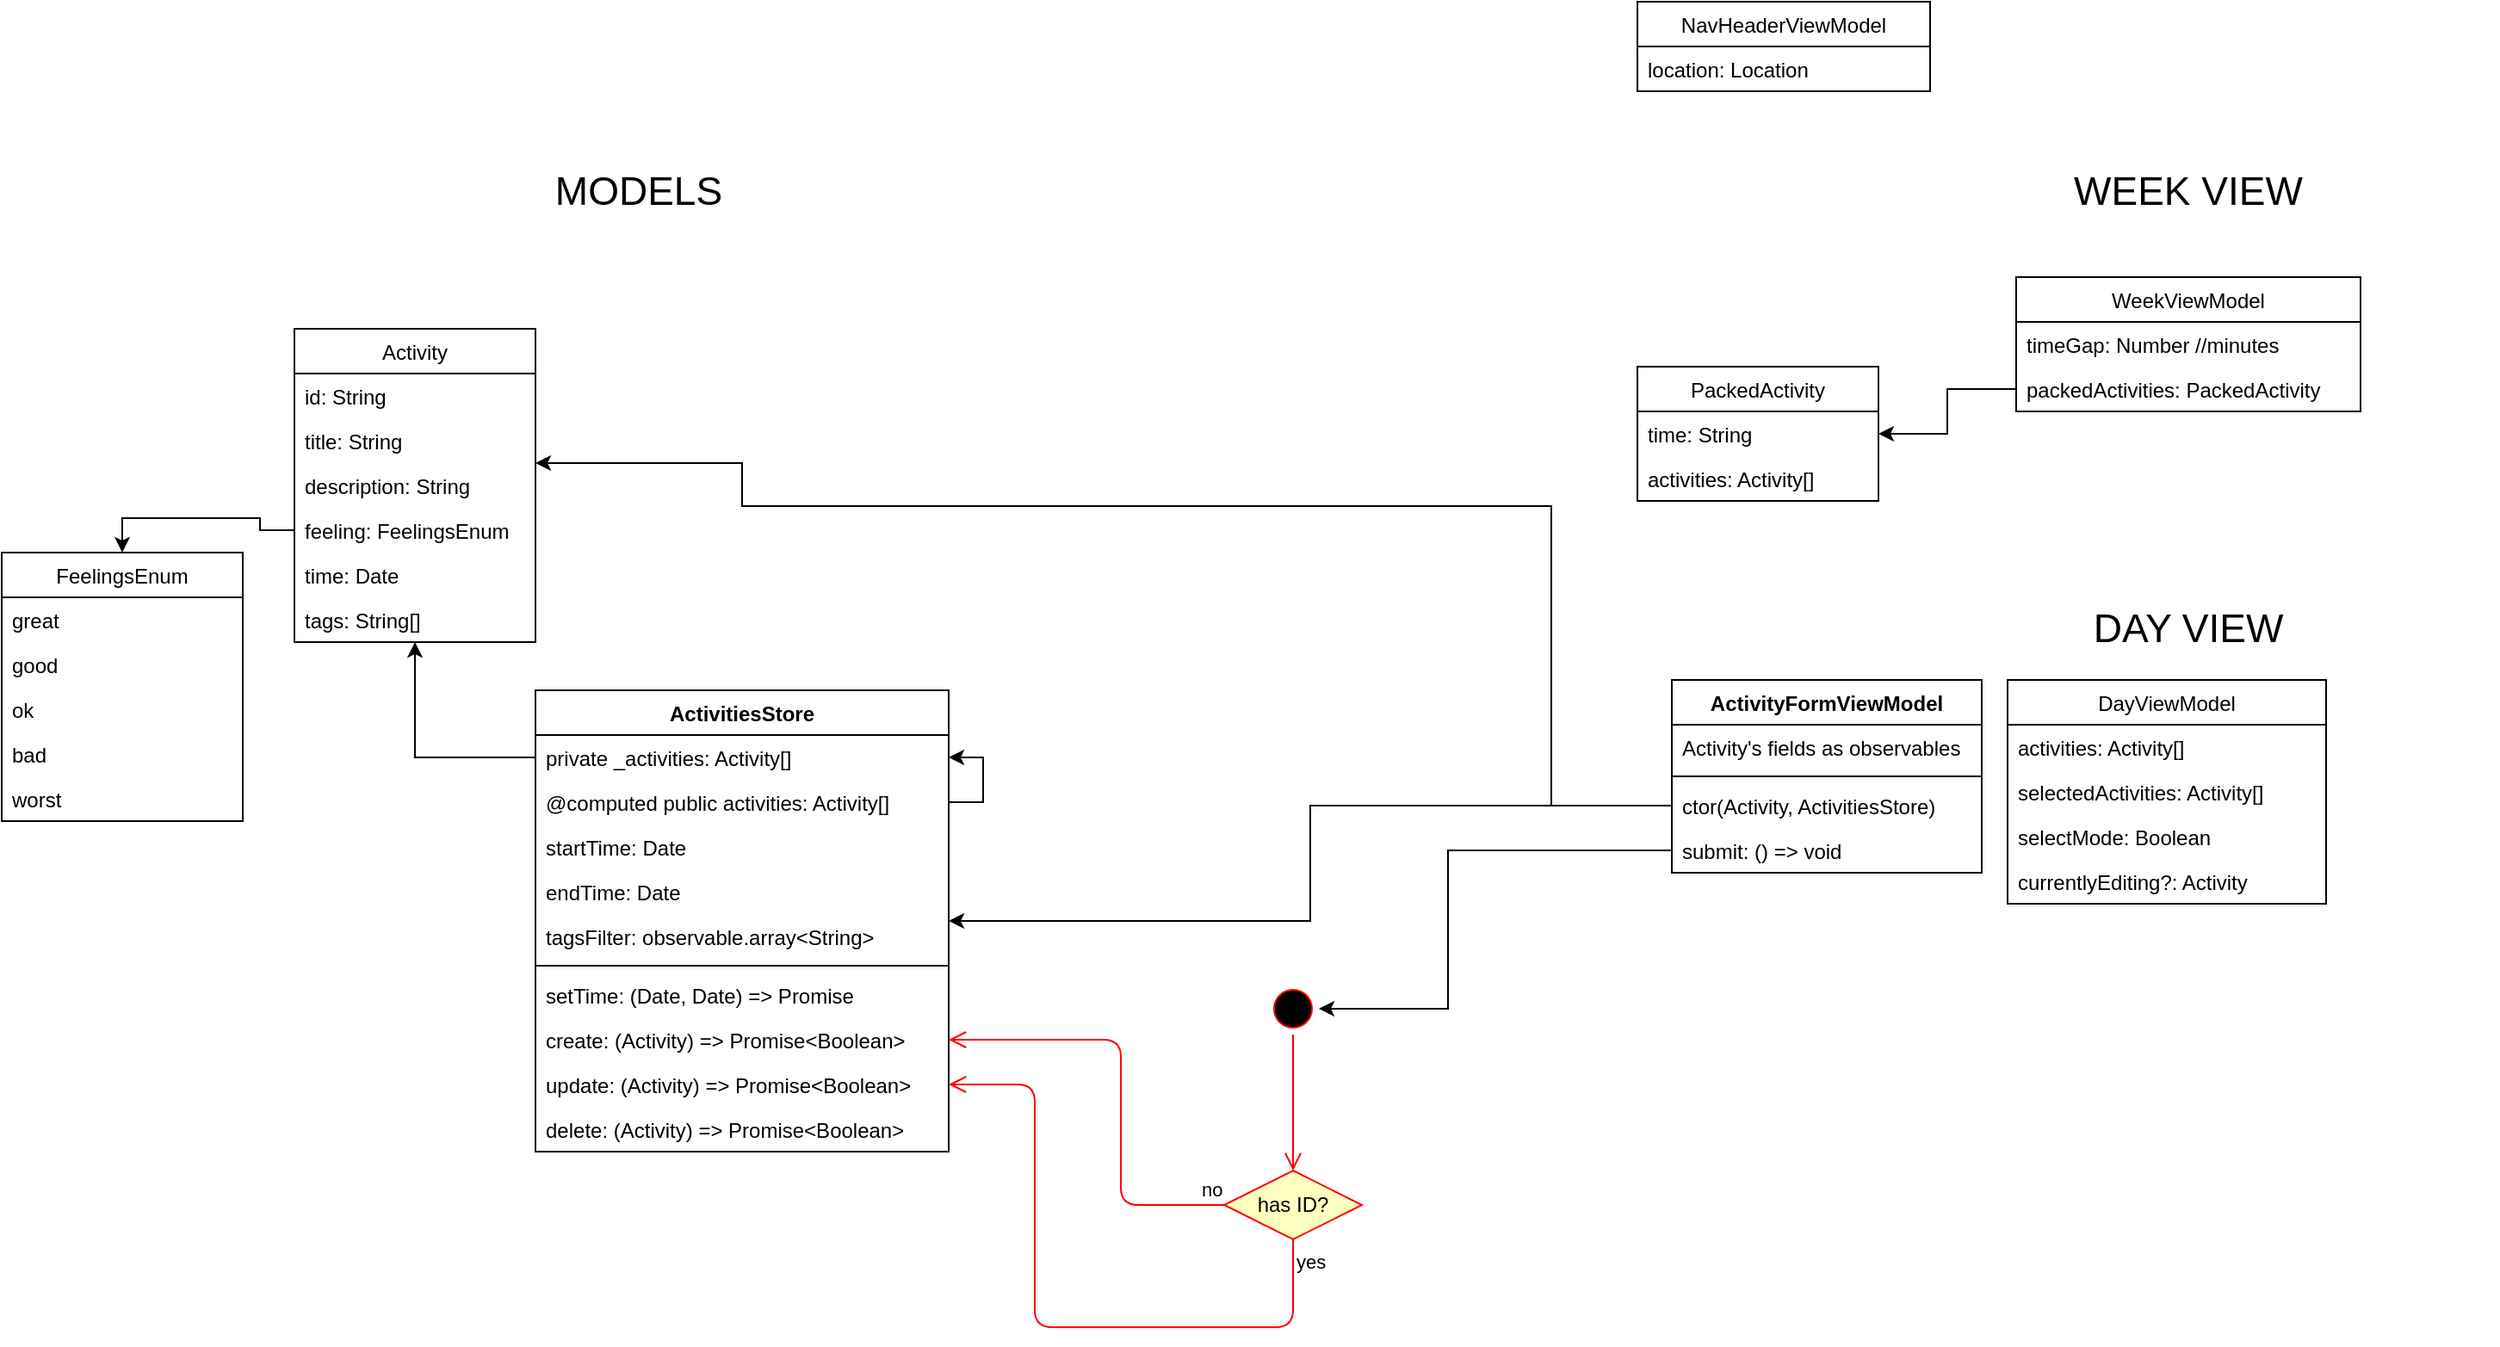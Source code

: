 <mxfile version="14.6.13" type="device"><diagram id="OKBLkfgxcP-Qym9tp_dg" name="Page-1"><mxGraphModel dx="1422" dy="822" grid="1" gridSize="10" guides="1" tooltips="1" connect="1" arrows="1" fold="1" page="0" pageScale="1" pageWidth="850" pageHeight="1100" math="0" shadow="0"><root><mxCell id="0"/><mxCell id="1" parent="0"/><mxCell id="e7hnFMD3HLCHOGBJuJfQ-1" value="Activity" style="swimlane;fontStyle=0;childLayout=stackLayout;horizontal=1;startSize=26;fillColor=none;horizontalStack=0;resizeParent=1;resizeParentMax=0;resizeLast=0;collapsible=1;marginBottom=0;" parent="1" vertex="1"><mxGeometry x="420" y="190" width="140" height="182" as="geometry"/></mxCell><mxCell id="bS4IgNlnP1G4wqwHxw_F-26" value="id: String" style="text;strokeColor=none;fillColor=none;align=left;verticalAlign=top;spacingLeft=4;spacingRight=4;overflow=hidden;rotatable=0;points=[[0,0.5],[1,0.5]];portConstraint=eastwest;" parent="e7hnFMD3HLCHOGBJuJfQ-1" vertex="1"><mxGeometry y="26" width="140" height="26" as="geometry"/></mxCell><mxCell id="e7hnFMD3HLCHOGBJuJfQ-2" value="title: String" style="text;strokeColor=none;fillColor=none;align=left;verticalAlign=top;spacingLeft=4;spacingRight=4;overflow=hidden;rotatable=0;points=[[0,0.5],[1,0.5]];portConstraint=eastwest;" parent="e7hnFMD3HLCHOGBJuJfQ-1" vertex="1"><mxGeometry y="52" width="140" height="26" as="geometry"/></mxCell><mxCell id="e7hnFMD3HLCHOGBJuJfQ-3" value="description: String" style="text;strokeColor=none;fillColor=none;align=left;verticalAlign=top;spacingLeft=4;spacingRight=4;overflow=hidden;rotatable=0;points=[[0,0.5],[1,0.5]];portConstraint=eastwest;" parent="e7hnFMD3HLCHOGBJuJfQ-1" vertex="1"><mxGeometry y="78" width="140" height="26" as="geometry"/></mxCell><mxCell id="e7hnFMD3HLCHOGBJuJfQ-4" value="feeling: FeelingsEnum" style="text;strokeColor=none;fillColor=none;align=left;verticalAlign=top;spacingLeft=4;spacingRight=4;overflow=hidden;rotatable=0;points=[[0,0.5],[1,0.5]];portConstraint=eastwest;" parent="e7hnFMD3HLCHOGBJuJfQ-1" vertex="1"><mxGeometry y="104" width="140" height="26" as="geometry"/></mxCell><mxCell id="e7hnFMD3HLCHOGBJuJfQ-5" value="time: Date" style="text;strokeColor=none;fillColor=none;align=left;verticalAlign=top;spacingLeft=4;spacingRight=4;overflow=hidden;rotatable=0;points=[[0,0.5],[1,0.5]];portConstraint=eastwest;" parent="e7hnFMD3HLCHOGBJuJfQ-1" vertex="1"><mxGeometry y="130" width="140" height="26" as="geometry"/></mxCell><mxCell id="2" value="tags: String[]" style="text;strokeColor=none;fillColor=none;align=left;verticalAlign=top;spacingLeft=4;spacingRight=4;overflow=hidden;rotatable=0;points=[[0,0.5],[1,0.5]];portConstraint=eastwest;" parent="e7hnFMD3HLCHOGBJuJfQ-1" vertex="1"><mxGeometry y="156" width="140" height="26" as="geometry"/></mxCell><mxCell id="e7hnFMD3HLCHOGBJuJfQ-6" value="FeelingsEnum" style="swimlane;fontStyle=0;childLayout=stackLayout;horizontal=1;startSize=26;fillColor=none;horizontalStack=0;resizeParent=1;resizeParentMax=0;resizeLast=0;collapsible=1;marginBottom=0;" parent="1" vertex="1"><mxGeometry x="250" y="320" width="140" height="156" as="geometry"/></mxCell><mxCell id="e7hnFMD3HLCHOGBJuJfQ-7" value="great" style="text;strokeColor=none;fillColor=none;align=left;verticalAlign=top;spacingLeft=4;spacingRight=4;overflow=hidden;rotatable=0;points=[[0,0.5],[1,0.5]];portConstraint=eastwest;" parent="e7hnFMD3HLCHOGBJuJfQ-6" vertex="1"><mxGeometry y="26" width="140" height="26" as="geometry"/></mxCell><mxCell id="e7hnFMD3HLCHOGBJuJfQ-8" value="good" style="text;strokeColor=none;fillColor=none;align=left;verticalAlign=top;spacingLeft=4;spacingRight=4;overflow=hidden;rotatable=0;points=[[0,0.5],[1,0.5]];portConstraint=eastwest;" parent="e7hnFMD3HLCHOGBJuJfQ-6" vertex="1"><mxGeometry y="52" width="140" height="26" as="geometry"/></mxCell><mxCell id="e7hnFMD3HLCHOGBJuJfQ-9" value="ok" style="text;strokeColor=none;fillColor=none;align=left;verticalAlign=top;spacingLeft=4;spacingRight=4;overflow=hidden;rotatable=0;points=[[0,0.5],[1,0.5]];portConstraint=eastwest;" parent="e7hnFMD3HLCHOGBJuJfQ-6" vertex="1"><mxGeometry y="78" width="140" height="26" as="geometry"/></mxCell><mxCell id="e7hnFMD3HLCHOGBJuJfQ-10" value="bad" style="text;strokeColor=none;fillColor=none;align=left;verticalAlign=top;spacingLeft=4;spacingRight=4;overflow=hidden;rotatable=0;points=[[0,0.5],[1,0.5]];portConstraint=eastwest;" parent="e7hnFMD3HLCHOGBJuJfQ-6" vertex="1"><mxGeometry y="104" width="140" height="26" as="geometry"/></mxCell><mxCell id="e7hnFMD3HLCHOGBJuJfQ-11" value="worst" style="text;strokeColor=none;fillColor=none;align=left;verticalAlign=top;spacingLeft=4;spacingRight=4;overflow=hidden;rotatable=0;points=[[0,0.5],[1,0.5]];portConstraint=eastwest;" parent="e7hnFMD3HLCHOGBJuJfQ-6" vertex="1"><mxGeometry y="130" width="140" height="26" as="geometry"/></mxCell><mxCell id="e7hnFMD3HLCHOGBJuJfQ-12" style="edgeStyle=orthogonalEdgeStyle;rounded=0;orthogonalLoop=1;jettySize=auto;html=1;entryX=0.5;entryY=0;entryDx=0;entryDy=0;" parent="1" source="e7hnFMD3HLCHOGBJuJfQ-4" target="e7hnFMD3HLCHOGBJuJfQ-6" edge="1"><mxGeometry relative="1" as="geometry"/></mxCell><mxCell id="bS4IgNlnP1G4wqwHxw_F-2" value="ActivitiesStore" style="swimlane;fontStyle=1;align=center;verticalAlign=top;childLayout=stackLayout;horizontal=1;startSize=26;horizontalStack=0;resizeParent=1;resizeParentMax=0;resizeLast=0;collapsible=1;marginBottom=0;" parent="1" vertex="1"><mxGeometry x="560" y="400" width="240" height="268" as="geometry"/></mxCell><mxCell id="bS4IgNlnP1G4wqwHxw_F-3" value="private _activities: Activity[]" style="text;strokeColor=none;fillColor=none;align=left;verticalAlign=top;spacingLeft=4;spacingRight=4;overflow=hidden;rotatable=0;points=[[0,0.5],[1,0.5]];portConstraint=eastwest;" parent="bS4IgNlnP1G4wqwHxw_F-2" vertex="1"><mxGeometry y="26" width="240" height="26" as="geometry"/></mxCell><mxCell id="bS4IgNlnP1G4wqwHxw_F-16" style="edgeStyle=orthogonalEdgeStyle;rounded=0;orthogonalLoop=1;jettySize=auto;html=1;entryX=1;entryY=0.5;entryDx=0;entryDy=0;" parent="bS4IgNlnP1G4wqwHxw_F-2" source="bS4IgNlnP1G4wqwHxw_F-11" target="bS4IgNlnP1G4wqwHxw_F-3" edge="1"><mxGeometry relative="1" as="geometry"><Array as="points"><mxPoint x="260" y="65"/><mxPoint x="260" y="39"/></Array></mxGeometry></mxCell><mxCell id="bS4IgNlnP1G4wqwHxw_F-11" value="@computed public activities: Activity[]" style="text;strokeColor=none;fillColor=none;align=left;verticalAlign=top;spacingLeft=4;spacingRight=4;overflow=hidden;rotatable=0;points=[[0,0.5],[1,0.5]];portConstraint=eastwest;" parent="bS4IgNlnP1G4wqwHxw_F-2" vertex="1"><mxGeometry y="52" width="240" height="26" as="geometry"/></mxCell><mxCell id="bS4IgNlnP1G4wqwHxw_F-6" value="startTime: Date" style="text;strokeColor=none;fillColor=none;align=left;verticalAlign=top;spacingLeft=4;spacingRight=4;overflow=hidden;rotatable=0;points=[[0,0.5],[1,0.5]];portConstraint=eastwest;" parent="bS4IgNlnP1G4wqwHxw_F-2" vertex="1"><mxGeometry y="78" width="240" height="26" as="geometry"/></mxCell><mxCell id="bS4IgNlnP1G4wqwHxw_F-7" value="endTime: Date" style="text;strokeColor=none;fillColor=none;align=left;verticalAlign=top;spacingLeft=4;spacingRight=4;overflow=hidden;rotatable=0;points=[[0,0.5],[1,0.5]];portConstraint=eastwest;" parent="bS4IgNlnP1G4wqwHxw_F-2" vertex="1"><mxGeometry y="104" width="240" height="26" as="geometry"/></mxCell><mxCell id="bS4IgNlnP1G4wqwHxw_F-8" value="tagsFilter: observable.array&lt;String&gt;" style="text;strokeColor=none;fillColor=none;align=left;verticalAlign=top;spacingLeft=4;spacingRight=4;overflow=hidden;rotatable=0;points=[[0,0.5],[1,0.5]];portConstraint=eastwest;" parent="bS4IgNlnP1G4wqwHxw_F-2" vertex="1"><mxGeometry y="130" width="240" height="26" as="geometry"/></mxCell><mxCell id="bS4IgNlnP1G4wqwHxw_F-4" value="" style="line;strokeWidth=1;fillColor=none;align=left;verticalAlign=middle;spacingTop=-1;spacingLeft=3;spacingRight=3;rotatable=0;labelPosition=right;points=[];portConstraint=eastwest;" parent="bS4IgNlnP1G4wqwHxw_F-2" vertex="1"><mxGeometry y="156" width="240" height="8" as="geometry"/></mxCell><mxCell id="bS4IgNlnP1G4wqwHxw_F-5" value="setTime: (Date, Date) =&gt; Promise" style="text;strokeColor=none;fillColor=none;align=left;verticalAlign=top;spacingLeft=4;spacingRight=4;overflow=hidden;rotatable=0;points=[[0,0.5],[1,0.5]];portConstraint=eastwest;" parent="bS4IgNlnP1G4wqwHxw_F-2" vertex="1"><mxGeometry y="164" width="240" height="26" as="geometry"/></mxCell><mxCell id="bS4IgNlnP1G4wqwHxw_F-21" value="create: (Activity) =&gt; Promise&lt;Boolean&gt;" style="text;strokeColor=none;fillColor=none;align=left;verticalAlign=top;spacingLeft=4;spacingRight=4;overflow=hidden;rotatable=0;points=[[0,0.5],[1,0.5]];portConstraint=eastwest;" parent="bS4IgNlnP1G4wqwHxw_F-2" vertex="1"><mxGeometry y="190" width="240" height="26" as="geometry"/></mxCell><mxCell id="bS4IgNlnP1G4wqwHxw_F-22" value="update: (Activity) =&gt; Promise&lt;Boolean&gt;" style="text;strokeColor=none;fillColor=none;align=left;verticalAlign=top;spacingLeft=4;spacingRight=4;overflow=hidden;rotatable=0;points=[[0,0.5],[1,0.5]];portConstraint=eastwest;" parent="bS4IgNlnP1G4wqwHxw_F-2" vertex="1"><mxGeometry y="216" width="240" height="26" as="geometry"/></mxCell><mxCell id="bS4IgNlnP1G4wqwHxw_F-23" value="delete: (Activity) =&gt; Promise&lt;Boolean&gt;" style="text;strokeColor=none;fillColor=none;align=left;verticalAlign=top;spacingLeft=4;spacingRight=4;overflow=hidden;rotatable=0;points=[[0,0.5],[1,0.5]];portConstraint=eastwest;" parent="bS4IgNlnP1G4wqwHxw_F-2" vertex="1"><mxGeometry y="242" width="240" height="26" as="geometry"/></mxCell><mxCell id="bS4IgNlnP1G4wqwHxw_F-12" style="edgeStyle=orthogonalEdgeStyle;rounded=0;orthogonalLoop=1;jettySize=auto;html=1;" parent="1" source="bS4IgNlnP1G4wqwHxw_F-3" target="e7hnFMD3HLCHOGBJuJfQ-1" edge="1"><mxGeometry relative="1" as="geometry"/></mxCell><mxCell id="bS4IgNlnP1G4wqwHxw_F-17" value="ActivityFormViewModel" style="swimlane;fontStyle=1;align=center;verticalAlign=top;childLayout=stackLayout;horizontal=1;startSize=26;horizontalStack=0;resizeParent=1;resizeParentMax=0;resizeLast=0;collapsible=1;marginBottom=0;" parent="1" vertex="1"><mxGeometry x="1220" y="394" width="180" height="112" as="geometry"/></mxCell><mxCell id="bS4IgNlnP1G4wqwHxw_F-18" value="Activity's fields as observables" style="text;strokeColor=none;fillColor=none;align=left;verticalAlign=top;spacingLeft=4;spacingRight=4;overflow=hidden;rotatable=0;points=[[0,0.5],[1,0.5]];portConstraint=eastwest;" parent="bS4IgNlnP1G4wqwHxw_F-17" vertex="1"><mxGeometry y="26" width="180" height="26" as="geometry"/></mxCell><mxCell id="bS4IgNlnP1G4wqwHxw_F-19" value="" style="line;strokeWidth=1;fillColor=none;align=left;verticalAlign=middle;spacingTop=-1;spacingLeft=3;spacingRight=3;rotatable=0;labelPosition=right;points=[];portConstraint=eastwest;" parent="bS4IgNlnP1G4wqwHxw_F-17" vertex="1"><mxGeometry y="52" width="180" height="8" as="geometry"/></mxCell><mxCell id="bS4IgNlnP1G4wqwHxw_F-20" value="ctor(Activity, ActivitiesStore)" style="text;strokeColor=none;fillColor=none;align=left;verticalAlign=top;spacingLeft=4;spacingRight=4;overflow=hidden;rotatable=0;points=[[0,0.5],[1,0.5]];portConstraint=eastwest;" parent="bS4IgNlnP1G4wqwHxw_F-17" vertex="1"><mxGeometry y="60" width="180" height="26" as="geometry"/></mxCell><mxCell id="bS4IgNlnP1G4wqwHxw_F-27" value="submit: () =&gt; void" style="text;strokeColor=none;fillColor=none;align=left;verticalAlign=top;spacingLeft=4;spacingRight=4;overflow=hidden;rotatable=0;points=[[0,0.5],[1,0.5]];portConstraint=eastwest;" parent="bS4IgNlnP1G4wqwHxw_F-17" vertex="1"><mxGeometry y="86" width="180" height="26" as="geometry"/></mxCell><mxCell id="bS4IgNlnP1G4wqwHxw_F-24" style="edgeStyle=orthogonalEdgeStyle;rounded=0;orthogonalLoop=1;jettySize=auto;html=1;" parent="1" source="bS4IgNlnP1G4wqwHxw_F-20" target="e7hnFMD3HLCHOGBJuJfQ-1" edge="1"><mxGeometry relative="1" as="geometry"><Array as="points"><mxPoint x="1150" y="467"/><mxPoint x="1150" y="293"/><mxPoint x="680" y="293"/><mxPoint x="680" y="268"/></Array></mxGeometry></mxCell><mxCell id="bS4IgNlnP1G4wqwHxw_F-25" style="edgeStyle=orthogonalEdgeStyle;rounded=0;orthogonalLoop=1;jettySize=auto;html=1;" parent="1" source="bS4IgNlnP1G4wqwHxw_F-20" target="bS4IgNlnP1G4wqwHxw_F-2" edge="1"><mxGeometry relative="1" as="geometry"/></mxCell><mxCell id="bS4IgNlnP1G4wqwHxw_F-28" value="" style="ellipse;html=1;shape=startState;fillColor=#000000;strokeColor=#ff0000;" parent="1" vertex="1"><mxGeometry x="985" y="570" width="30" height="30" as="geometry"/></mxCell><mxCell id="bS4IgNlnP1G4wqwHxw_F-29" value="" style="edgeStyle=orthogonalEdgeStyle;html=1;verticalAlign=bottom;endArrow=open;endSize=8;strokeColor=#ff0000;" parent="1" source="bS4IgNlnP1G4wqwHxw_F-28" target="bS4IgNlnP1G4wqwHxw_F-31" edge="1"><mxGeometry relative="1" as="geometry"><mxPoint x="995" y="410" as="targetPoint"/></mxGeometry></mxCell><mxCell id="bS4IgNlnP1G4wqwHxw_F-30" style="edgeStyle=orthogonalEdgeStyle;rounded=0;orthogonalLoop=1;jettySize=auto;html=1;" parent="1" source="bS4IgNlnP1G4wqwHxw_F-27" target="bS4IgNlnP1G4wqwHxw_F-28" edge="1"><mxGeometry relative="1" as="geometry"><Array as="points"><mxPoint x="1090" y="493"/><mxPoint x="1090" y="585"/></Array></mxGeometry></mxCell><mxCell id="bS4IgNlnP1G4wqwHxw_F-31" value="&lt;font color=&quot;#050505&quot;&gt;has ID?&lt;/font&gt;" style="rhombus;whiteSpace=wrap;html=1;fillColor=#ffffc0;strokeColor=#ff0000;" parent="1" vertex="1"><mxGeometry x="960" y="679" width="80" height="40" as="geometry"/></mxCell><mxCell id="bS4IgNlnP1G4wqwHxw_F-32" value="no" style="edgeStyle=orthogonalEdgeStyle;html=1;align=left;verticalAlign=bottom;endArrow=open;endSize=8;strokeColor=#ff0000;entryX=1;entryY=0.5;entryDx=0;entryDy=0;" parent="1" source="bS4IgNlnP1G4wqwHxw_F-31" target="bS4IgNlnP1G4wqwHxw_F-21" edge="1"><mxGeometry x="-0.881" relative="1" as="geometry"><mxPoint x="1140" y="433" as="targetPoint"/><Array as="points"><mxPoint x="900" y="699"/><mxPoint x="900" y="603"/></Array><mxPoint as="offset"/></mxGeometry></mxCell><mxCell id="bS4IgNlnP1G4wqwHxw_F-33" value="yes" style="edgeStyle=orthogonalEdgeStyle;html=1;align=left;verticalAlign=top;endArrow=open;endSize=8;strokeColor=#ff0000;entryX=1;entryY=0.5;entryDx=0;entryDy=0;" parent="1" source="bS4IgNlnP1G4wqwHxw_F-31" target="bS4IgNlnP1G4wqwHxw_F-22" edge="1"><mxGeometry x="-1" relative="1" as="geometry"><mxPoint x="1000" y="513" as="targetPoint"/><Array as="points"><mxPoint x="1000" y="770"/><mxPoint x="850" y="770"/><mxPoint x="850" y="629"/></Array></mxGeometry></mxCell><mxCell id="qW67QM8TRaFx0eCYanG_-2" value="&lt;font style=&quot;font-size: 23px&quot;&gt;MODELS&lt;/font&gt;" style="text;html=1;strokeColor=none;fillColor=none;align=center;verticalAlign=middle;whiteSpace=wrap;rounded=0;" parent="1" vertex="1"><mxGeometry x="440" y="80" width="360" height="60" as="geometry"/></mxCell><mxCell id="qW67QM8TRaFx0eCYanG_-4" value="&lt;font style=&quot;font-size: 23px&quot;&gt;WEEK VIEW&lt;/font&gt;" style="text;html=1;strokeColor=none;fillColor=none;align=center;verticalAlign=middle;whiteSpace=wrap;rounded=0;" parent="1" vertex="1"><mxGeometry x="1340" y="80" width="360" height="60" as="geometry"/></mxCell><mxCell id="qW67QM8TRaFx0eCYanG_-9" value="WeekViewModel" style="swimlane;fontStyle=0;childLayout=stackLayout;horizontal=1;startSize=26;fillColor=none;horizontalStack=0;resizeParent=1;resizeParentMax=0;resizeLast=0;collapsible=1;marginBottom=0;" parent="1" vertex="1"><mxGeometry x="1420" y="160" width="200" height="78" as="geometry"/></mxCell><mxCell id="qW67QM8TRaFx0eCYanG_-10" value="timeGap: Number //minutes" style="text;strokeColor=none;fillColor=none;align=left;verticalAlign=top;spacingLeft=4;spacingRight=4;overflow=hidden;rotatable=0;points=[[0,0.5],[1,0.5]];portConstraint=eastwest;" parent="qW67QM8TRaFx0eCYanG_-9" vertex="1"><mxGeometry y="26" width="200" height="26" as="geometry"/></mxCell><mxCell id="qW67QM8TRaFx0eCYanG_-11" value="packedActivities: PackedActivity" style="text;strokeColor=none;fillColor=none;align=left;verticalAlign=top;spacingLeft=4;spacingRight=4;overflow=hidden;rotatable=0;points=[[0,0.5],[1,0.5]];portConstraint=eastwest;" parent="qW67QM8TRaFx0eCYanG_-9" vertex="1"><mxGeometry y="52" width="200" height="26" as="geometry"/></mxCell><mxCell id="qW67QM8TRaFx0eCYanG_-13" value="PackedActivity" style="swimlane;fontStyle=0;childLayout=stackLayout;horizontal=1;startSize=26;fillColor=none;horizontalStack=0;resizeParent=1;resizeParentMax=0;resizeLast=0;collapsible=1;marginBottom=0;" parent="1" vertex="1"><mxGeometry x="1200" y="212" width="140" height="78" as="geometry"/></mxCell><mxCell id="qW67QM8TRaFx0eCYanG_-14" value="time: String" style="text;strokeColor=none;fillColor=none;align=left;verticalAlign=top;spacingLeft=4;spacingRight=4;overflow=hidden;rotatable=0;points=[[0,0.5],[1,0.5]];portConstraint=eastwest;" parent="qW67QM8TRaFx0eCYanG_-13" vertex="1"><mxGeometry y="26" width="140" height="26" as="geometry"/></mxCell><mxCell id="qW67QM8TRaFx0eCYanG_-15" value="activities: Activity[]" style="text;strokeColor=none;fillColor=none;align=left;verticalAlign=top;spacingLeft=4;spacingRight=4;overflow=hidden;rotatable=0;points=[[0,0.5],[1,0.5]];portConstraint=eastwest;" parent="qW67QM8TRaFx0eCYanG_-13" vertex="1"><mxGeometry y="52" width="140" height="26" as="geometry"/></mxCell><mxCell id="qW67QM8TRaFx0eCYanG_-17" style="edgeStyle=orthogonalEdgeStyle;rounded=0;orthogonalLoop=1;jettySize=auto;html=1;" parent="1" source="qW67QM8TRaFx0eCYanG_-11" target="qW67QM8TRaFx0eCYanG_-13" edge="1"><mxGeometry relative="1" as="geometry"/></mxCell><mxCell id="2U0u7v8HaAKAjV-31sxa-2" value="&lt;font style=&quot;font-size: 23px&quot;&gt;DAY VIEW&lt;/font&gt;" style="text;html=1;strokeColor=none;fillColor=none;align=center;verticalAlign=middle;whiteSpace=wrap;rounded=0;" vertex="1" parent="1"><mxGeometry x="1340" y="334" width="360" height="60" as="geometry"/></mxCell><mxCell id="2U0u7v8HaAKAjV-31sxa-3" value="DayViewModel" style="swimlane;fontStyle=0;childLayout=stackLayout;horizontal=1;startSize=26;fillColor=none;horizontalStack=0;resizeParent=1;resizeParentMax=0;resizeLast=0;collapsible=1;marginBottom=0;" vertex="1" parent="1"><mxGeometry x="1415" y="394" width="185" height="130" as="geometry"/></mxCell><mxCell id="2U0u7v8HaAKAjV-31sxa-7" value="activities: Activity[]" style="text;strokeColor=none;fillColor=none;align=left;verticalAlign=top;spacingLeft=4;spacingRight=4;overflow=hidden;rotatable=0;points=[[0,0.5],[1,0.5]];portConstraint=eastwest;" vertex="1" parent="2U0u7v8HaAKAjV-31sxa-3"><mxGeometry y="26" width="185" height="26" as="geometry"/></mxCell><mxCell id="2U0u7v8HaAKAjV-31sxa-4" value="selectedActivities: Activity[]" style="text;strokeColor=none;fillColor=none;align=left;verticalAlign=top;spacingLeft=4;spacingRight=4;overflow=hidden;rotatable=0;points=[[0,0.5],[1,0.5]];portConstraint=eastwest;" vertex="1" parent="2U0u7v8HaAKAjV-31sxa-3"><mxGeometry y="52" width="185" height="26" as="geometry"/></mxCell><mxCell id="2U0u7v8HaAKAjV-31sxa-5" value="selectMode: Boolean" style="text;strokeColor=none;fillColor=none;align=left;verticalAlign=top;spacingLeft=4;spacingRight=4;overflow=hidden;rotatable=0;points=[[0,0.5],[1,0.5]];portConstraint=eastwest;" vertex="1" parent="2U0u7v8HaAKAjV-31sxa-3"><mxGeometry y="78" width="185" height="26" as="geometry"/></mxCell><mxCell id="2U0u7v8HaAKAjV-31sxa-6" value="currentlyEditing?: Activity " style="text;strokeColor=none;fillColor=none;align=left;verticalAlign=top;spacingLeft=4;spacingRight=4;overflow=hidden;rotatable=0;points=[[0,0.5],[1,0.5]];portConstraint=eastwest;" vertex="1" parent="2U0u7v8HaAKAjV-31sxa-3"><mxGeometry y="104" width="185" height="26" as="geometry"/></mxCell><mxCell id="2U0u7v8HaAKAjV-31sxa-8" value="NavHeaderViewModel" style="swimlane;fontStyle=0;childLayout=stackLayout;horizontal=1;startSize=26;fillColor=none;horizontalStack=0;resizeParent=1;resizeParentMax=0;resizeLast=0;collapsible=1;marginBottom=0;" vertex="1" parent="1"><mxGeometry x="1200" width="170" height="52" as="geometry"/></mxCell><mxCell id="2U0u7v8HaAKAjV-31sxa-10" value="location: Location" style="text;strokeColor=none;fillColor=none;align=left;verticalAlign=top;spacingLeft=4;spacingRight=4;overflow=hidden;rotatable=0;points=[[0,0.5],[1,0.5]];portConstraint=eastwest;" vertex="1" parent="2U0u7v8HaAKAjV-31sxa-8"><mxGeometry y="26" width="170" height="26" as="geometry"/></mxCell></root></mxGraphModel></diagram></mxfile>